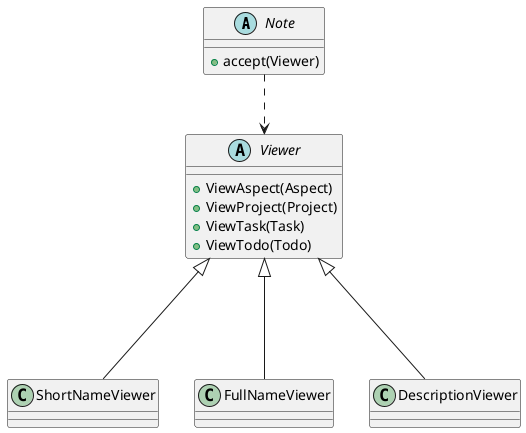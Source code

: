 @startuml

abstract class Note {
+ accept(Viewer)
}

abstract class Viewer {
+ ViewAspect(Aspect)
+ ViewProject(Project)
+ ViewTask(Task)
+ ViewTodo(Todo)
}

class ShortNameViewer {
}

class FullNameViewer {
}

class DescriptionViewer {
}

ShortNameViewer -up--|> Viewer
FullNameViewer -up--|> Viewer
DescriptionViewer -up--|> Viewer
Note ..> Viewer

@enduml